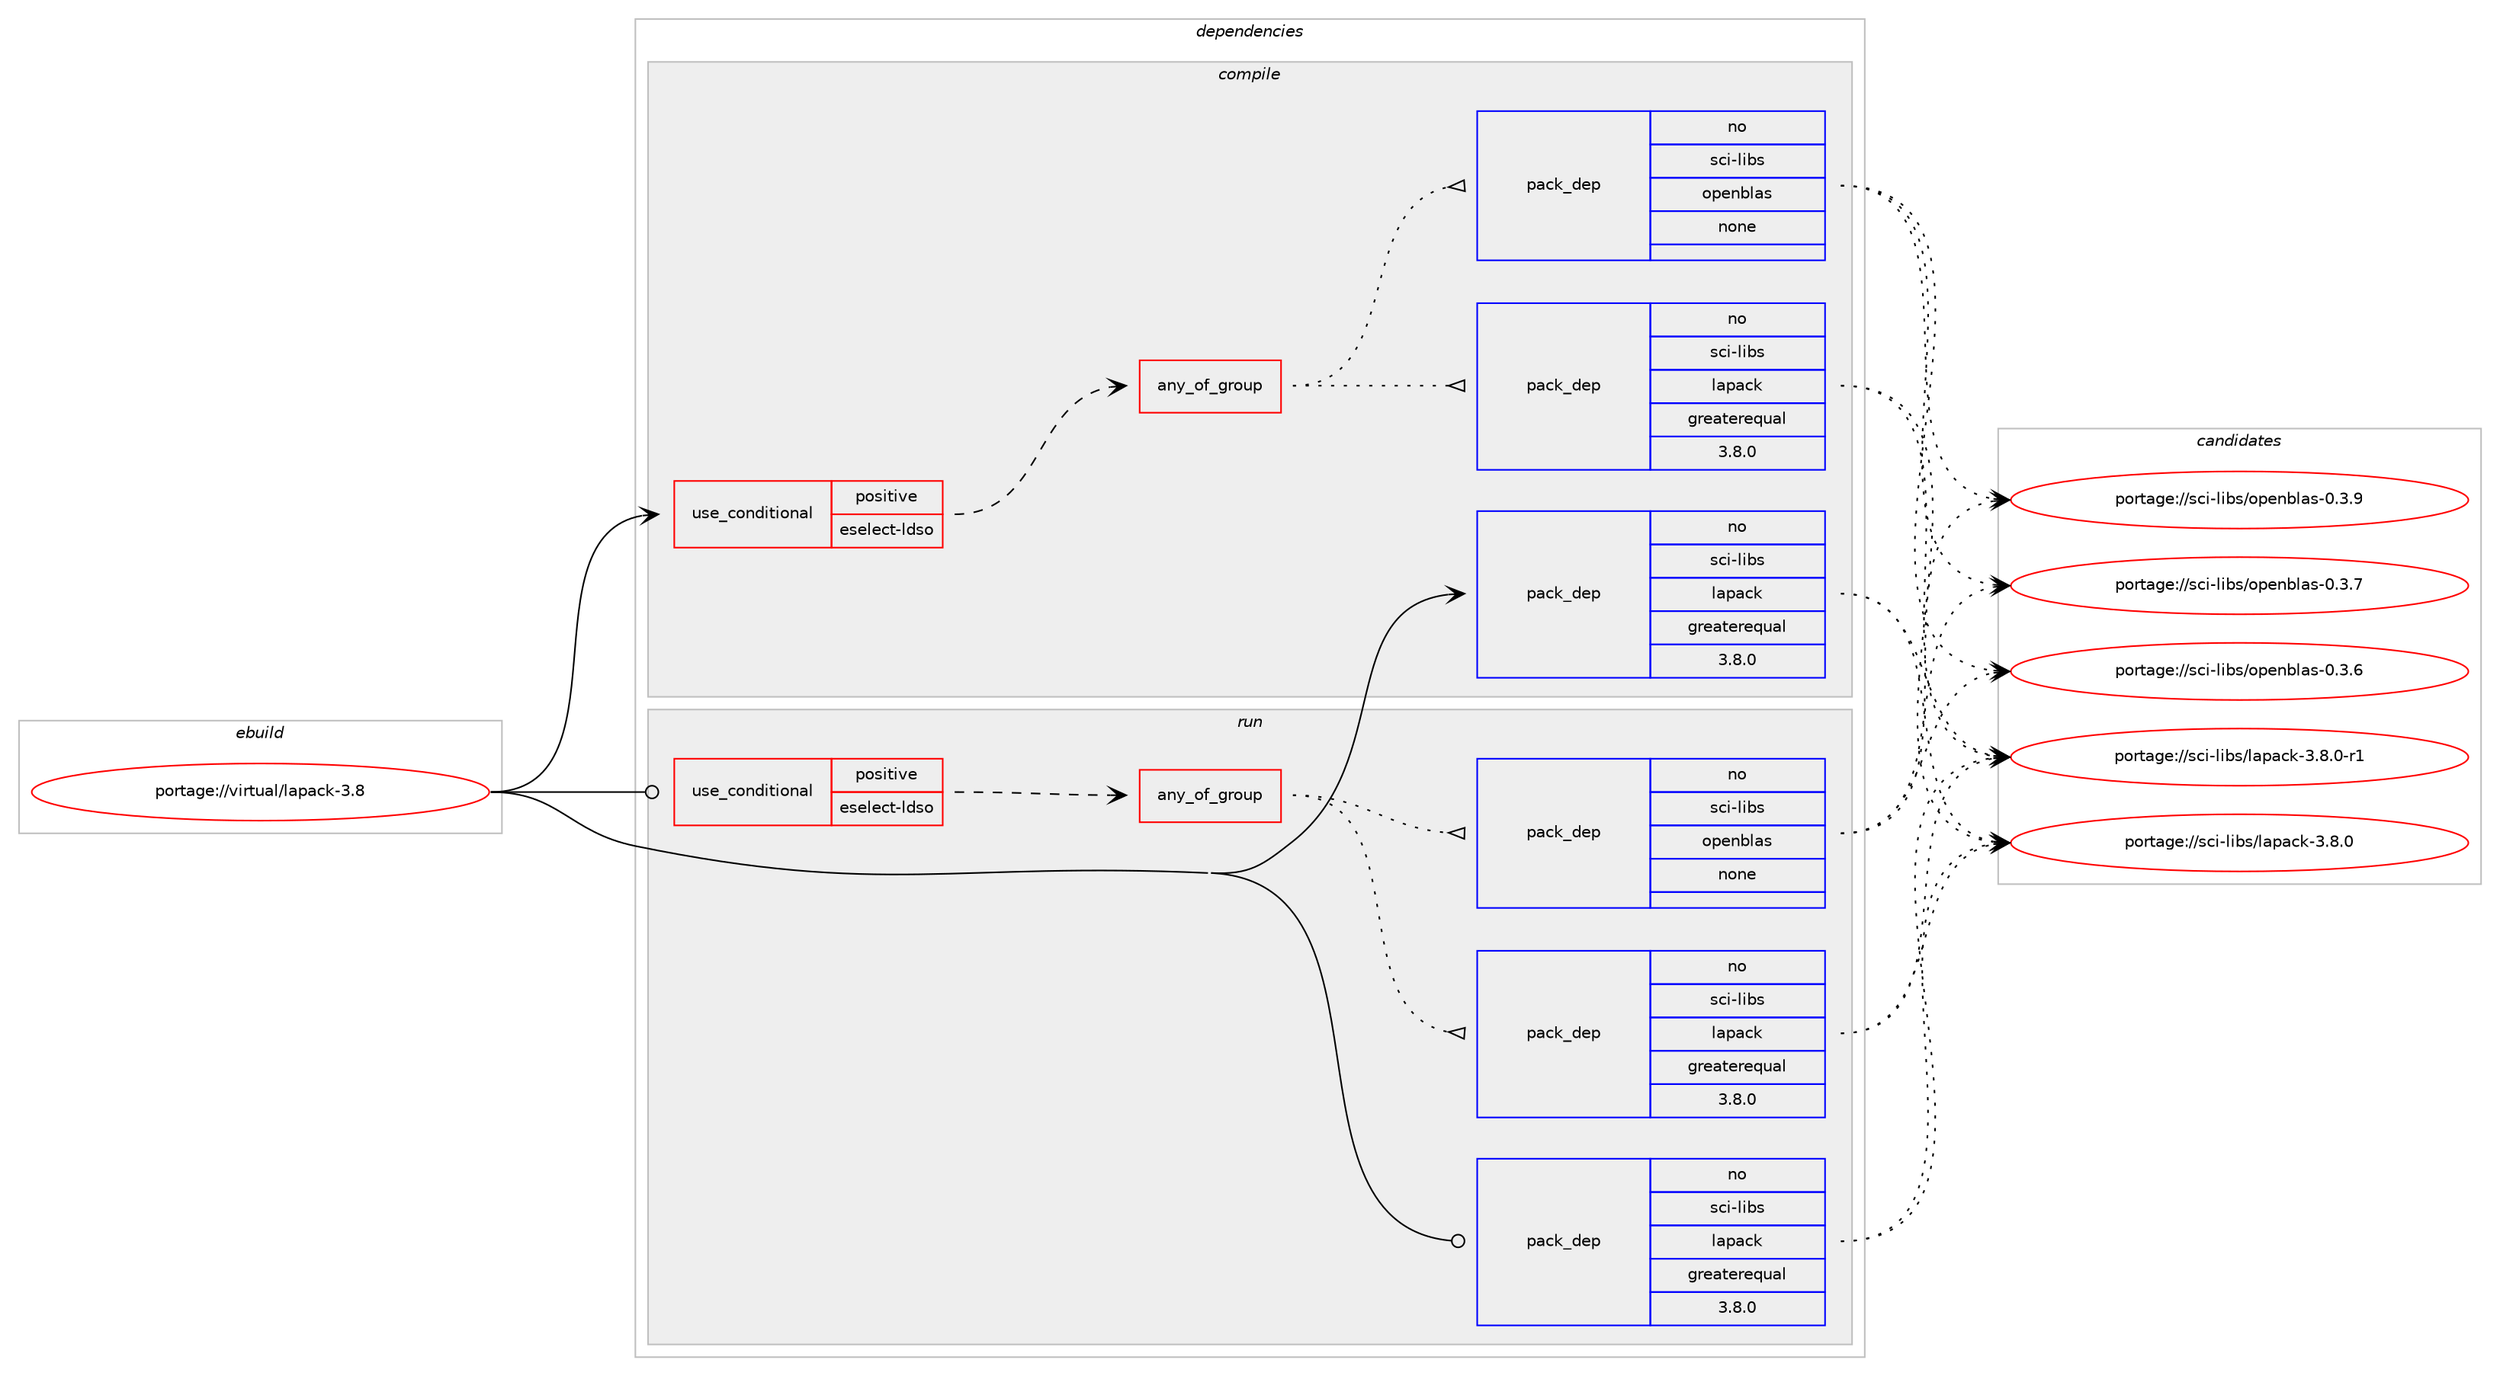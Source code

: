 digraph prolog {

# *************
# Graph options
# *************

newrank=true;
concentrate=true;
compound=true;
graph [rankdir=LR,fontname=Helvetica,fontsize=10,ranksep=1.5];#, ranksep=2.5, nodesep=0.2];
edge  [arrowhead=vee];
node  [fontname=Helvetica,fontsize=10];

# **********
# The ebuild
# **********

subgraph cluster_leftcol {
color=gray;
rank=same;
label=<<i>ebuild</i>>;
id [label="portage://virtual/lapack-3.8", color=red, width=4, href="../virtual/lapack-3.8.svg"];
}

# ****************
# The dependencies
# ****************

subgraph cluster_midcol {
color=gray;
label=<<i>dependencies</i>>;
subgraph cluster_compile {
fillcolor="#eeeeee";
style=filled;
label=<<i>compile</i>>;
subgraph cond742 {
dependency5150 [label=<<TABLE BORDER="0" CELLBORDER="1" CELLSPACING="0" CELLPADDING="4"><TR><TD ROWSPAN="3" CELLPADDING="10">use_conditional</TD></TR><TR><TD>positive</TD></TR><TR><TD>eselect-ldso</TD></TR></TABLE>>, shape=none, color=red];
subgraph any71 {
dependency5151 [label=<<TABLE BORDER="0" CELLBORDER="1" CELLSPACING="0" CELLPADDING="4"><TR><TD CELLPADDING="10">any_of_group</TD></TR></TABLE>>, shape=none, color=red];subgraph pack4335 {
dependency5152 [label=<<TABLE BORDER="0" CELLBORDER="1" CELLSPACING="0" CELLPADDING="4" WIDTH="220"><TR><TD ROWSPAN="6" CELLPADDING="30">pack_dep</TD></TR><TR><TD WIDTH="110">no</TD></TR><TR><TD>sci-libs</TD></TR><TR><TD>lapack</TD></TR><TR><TD>greaterequal</TD></TR><TR><TD>3.8.0</TD></TR></TABLE>>, shape=none, color=blue];
}
dependency5151:e -> dependency5152:w [weight=20,style="dotted",arrowhead="oinv"];
subgraph pack4336 {
dependency5153 [label=<<TABLE BORDER="0" CELLBORDER="1" CELLSPACING="0" CELLPADDING="4" WIDTH="220"><TR><TD ROWSPAN="6" CELLPADDING="30">pack_dep</TD></TR><TR><TD WIDTH="110">no</TD></TR><TR><TD>sci-libs</TD></TR><TR><TD>openblas</TD></TR><TR><TD>none</TD></TR><TR><TD></TD></TR></TABLE>>, shape=none, color=blue];
}
dependency5151:e -> dependency5153:w [weight=20,style="dotted",arrowhead="oinv"];
}
dependency5150:e -> dependency5151:w [weight=20,style="dashed",arrowhead="vee"];
}
id:e -> dependency5150:w [weight=20,style="solid",arrowhead="vee"];
subgraph pack4337 {
dependency5154 [label=<<TABLE BORDER="0" CELLBORDER="1" CELLSPACING="0" CELLPADDING="4" WIDTH="220"><TR><TD ROWSPAN="6" CELLPADDING="30">pack_dep</TD></TR><TR><TD WIDTH="110">no</TD></TR><TR><TD>sci-libs</TD></TR><TR><TD>lapack</TD></TR><TR><TD>greaterequal</TD></TR><TR><TD>3.8.0</TD></TR></TABLE>>, shape=none, color=blue];
}
id:e -> dependency5154:w [weight=20,style="solid",arrowhead="vee"];
}
subgraph cluster_compileandrun {
fillcolor="#eeeeee";
style=filled;
label=<<i>compile and run</i>>;
}
subgraph cluster_run {
fillcolor="#eeeeee";
style=filled;
label=<<i>run</i>>;
subgraph cond743 {
dependency5155 [label=<<TABLE BORDER="0" CELLBORDER="1" CELLSPACING="0" CELLPADDING="4"><TR><TD ROWSPAN="3" CELLPADDING="10">use_conditional</TD></TR><TR><TD>positive</TD></TR><TR><TD>eselect-ldso</TD></TR></TABLE>>, shape=none, color=red];
subgraph any72 {
dependency5156 [label=<<TABLE BORDER="0" CELLBORDER="1" CELLSPACING="0" CELLPADDING="4"><TR><TD CELLPADDING="10">any_of_group</TD></TR></TABLE>>, shape=none, color=red];subgraph pack4338 {
dependency5157 [label=<<TABLE BORDER="0" CELLBORDER="1" CELLSPACING="0" CELLPADDING="4" WIDTH="220"><TR><TD ROWSPAN="6" CELLPADDING="30">pack_dep</TD></TR><TR><TD WIDTH="110">no</TD></TR><TR><TD>sci-libs</TD></TR><TR><TD>lapack</TD></TR><TR><TD>greaterequal</TD></TR><TR><TD>3.8.0</TD></TR></TABLE>>, shape=none, color=blue];
}
dependency5156:e -> dependency5157:w [weight=20,style="dotted",arrowhead="oinv"];
subgraph pack4339 {
dependency5158 [label=<<TABLE BORDER="0" CELLBORDER="1" CELLSPACING="0" CELLPADDING="4" WIDTH="220"><TR><TD ROWSPAN="6" CELLPADDING="30">pack_dep</TD></TR><TR><TD WIDTH="110">no</TD></TR><TR><TD>sci-libs</TD></TR><TR><TD>openblas</TD></TR><TR><TD>none</TD></TR><TR><TD></TD></TR></TABLE>>, shape=none, color=blue];
}
dependency5156:e -> dependency5158:w [weight=20,style="dotted",arrowhead="oinv"];
}
dependency5155:e -> dependency5156:w [weight=20,style="dashed",arrowhead="vee"];
}
id:e -> dependency5155:w [weight=20,style="solid",arrowhead="odot"];
subgraph pack4340 {
dependency5159 [label=<<TABLE BORDER="0" CELLBORDER="1" CELLSPACING="0" CELLPADDING="4" WIDTH="220"><TR><TD ROWSPAN="6" CELLPADDING="30">pack_dep</TD></TR><TR><TD WIDTH="110">no</TD></TR><TR><TD>sci-libs</TD></TR><TR><TD>lapack</TD></TR><TR><TD>greaterequal</TD></TR><TR><TD>3.8.0</TD></TR></TABLE>>, shape=none, color=blue];
}
id:e -> dependency5159:w [weight=20,style="solid",arrowhead="odot"];
}
}

# **************
# The candidates
# **************

subgraph cluster_choices {
rank=same;
color=gray;
label=<<i>candidates</i>>;

subgraph choice4335 {
color=black;
nodesep=1;
choice115991054510810598115471089711297991074551465646484511449 [label="portage://sci-libs/lapack-3.8.0-r1", color=red, width=4,href="../sci-libs/lapack-3.8.0-r1.svg"];
choice11599105451081059811547108971129799107455146564648 [label="portage://sci-libs/lapack-3.8.0", color=red, width=4,href="../sci-libs/lapack-3.8.0.svg"];
dependency5152:e -> choice115991054510810598115471089711297991074551465646484511449:w [style=dotted,weight="100"];
dependency5152:e -> choice11599105451081059811547108971129799107455146564648:w [style=dotted,weight="100"];
}
subgraph choice4336 {
color=black;
nodesep=1;
choice115991054510810598115471111121011109810897115454846514657 [label="portage://sci-libs/openblas-0.3.9", color=red, width=4,href="../sci-libs/openblas-0.3.9.svg"];
choice115991054510810598115471111121011109810897115454846514655 [label="portage://sci-libs/openblas-0.3.7", color=red, width=4,href="../sci-libs/openblas-0.3.7.svg"];
choice115991054510810598115471111121011109810897115454846514654 [label="portage://sci-libs/openblas-0.3.6", color=red, width=4,href="../sci-libs/openblas-0.3.6.svg"];
dependency5153:e -> choice115991054510810598115471111121011109810897115454846514657:w [style=dotted,weight="100"];
dependency5153:e -> choice115991054510810598115471111121011109810897115454846514655:w [style=dotted,weight="100"];
dependency5153:e -> choice115991054510810598115471111121011109810897115454846514654:w [style=dotted,weight="100"];
}
subgraph choice4337 {
color=black;
nodesep=1;
choice115991054510810598115471089711297991074551465646484511449 [label="portage://sci-libs/lapack-3.8.0-r1", color=red, width=4,href="../sci-libs/lapack-3.8.0-r1.svg"];
choice11599105451081059811547108971129799107455146564648 [label="portage://sci-libs/lapack-3.8.0", color=red, width=4,href="../sci-libs/lapack-3.8.0.svg"];
dependency5154:e -> choice115991054510810598115471089711297991074551465646484511449:w [style=dotted,weight="100"];
dependency5154:e -> choice11599105451081059811547108971129799107455146564648:w [style=dotted,weight="100"];
}
subgraph choice4338 {
color=black;
nodesep=1;
choice115991054510810598115471089711297991074551465646484511449 [label="portage://sci-libs/lapack-3.8.0-r1", color=red, width=4,href="../sci-libs/lapack-3.8.0-r1.svg"];
choice11599105451081059811547108971129799107455146564648 [label="portage://sci-libs/lapack-3.8.0", color=red, width=4,href="../sci-libs/lapack-3.8.0.svg"];
dependency5157:e -> choice115991054510810598115471089711297991074551465646484511449:w [style=dotted,weight="100"];
dependency5157:e -> choice11599105451081059811547108971129799107455146564648:w [style=dotted,weight="100"];
}
subgraph choice4339 {
color=black;
nodesep=1;
choice115991054510810598115471111121011109810897115454846514657 [label="portage://sci-libs/openblas-0.3.9", color=red, width=4,href="../sci-libs/openblas-0.3.9.svg"];
choice115991054510810598115471111121011109810897115454846514655 [label="portage://sci-libs/openblas-0.3.7", color=red, width=4,href="../sci-libs/openblas-0.3.7.svg"];
choice115991054510810598115471111121011109810897115454846514654 [label="portage://sci-libs/openblas-0.3.6", color=red, width=4,href="../sci-libs/openblas-0.3.6.svg"];
dependency5158:e -> choice115991054510810598115471111121011109810897115454846514657:w [style=dotted,weight="100"];
dependency5158:e -> choice115991054510810598115471111121011109810897115454846514655:w [style=dotted,weight="100"];
dependency5158:e -> choice115991054510810598115471111121011109810897115454846514654:w [style=dotted,weight="100"];
}
subgraph choice4340 {
color=black;
nodesep=1;
choice115991054510810598115471089711297991074551465646484511449 [label="portage://sci-libs/lapack-3.8.0-r1", color=red, width=4,href="../sci-libs/lapack-3.8.0-r1.svg"];
choice11599105451081059811547108971129799107455146564648 [label="portage://sci-libs/lapack-3.8.0", color=red, width=4,href="../sci-libs/lapack-3.8.0.svg"];
dependency5159:e -> choice115991054510810598115471089711297991074551465646484511449:w [style=dotted,weight="100"];
dependency5159:e -> choice11599105451081059811547108971129799107455146564648:w [style=dotted,weight="100"];
}
}

}

